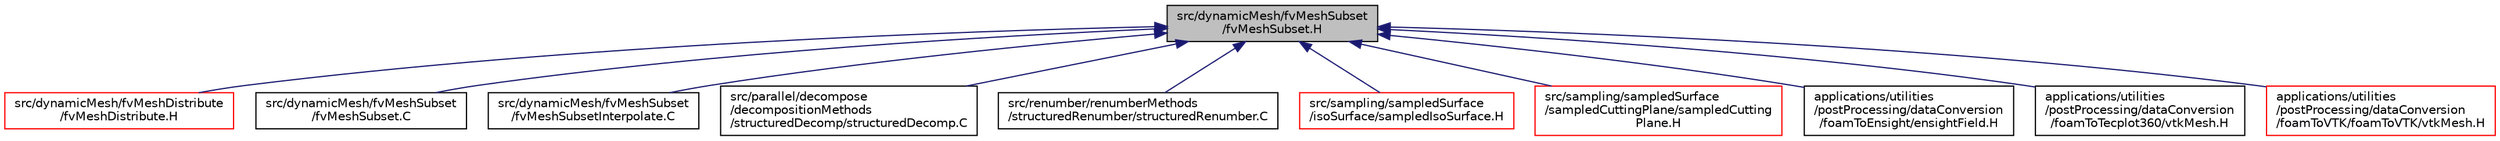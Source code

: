 digraph "src/dynamicMesh/fvMeshSubset/fvMeshSubset.H"
{
  bgcolor="transparent";
  edge [fontname="Helvetica",fontsize="10",labelfontname="Helvetica",labelfontsize="10"];
  node [fontname="Helvetica",fontsize="10",shape=record];
  Node309 [label="src/dynamicMesh/fvMeshSubset\l/fvMeshSubset.H",height=0.2,width=0.4,color="black", fillcolor="grey75", style="filled", fontcolor="black"];
  Node309 -> Node310 [dir="back",color="midnightblue",fontsize="10",style="solid",fontname="Helvetica"];
  Node310 [label="src/dynamicMesh/fvMeshDistribute\l/fvMeshDistribute.H",height=0.2,width=0.4,color="red",URL="$a00419.html"];
  Node309 -> Node335 [dir="back",color="midnightblue",fontsize="10",style="solid",fontname="Helvetica"];
  Node335 [label="src/dynamicMesh/fvMeshSubset\l/fvMeshSubset.C",height=0.2,width=0.4,color="black",URL="$a00425.html",tooltip="Post-processing mesh subset tool. Given the original mesh and the list of selected cells..."];
  Node309 -> Node336 [dir="back",color="midnightblue",fontsize="10",style="solid",fontname="Helvetica"];
  Node336 [label="src/dynamicMesh/fvMeshSubset\l/fvMeshSubsetInterpolate.C",height=0.2,width=0.4,color="black",URL="$a00431.html"];
  Node309 -> Node337 [dir="back",color="midnightblue",fontsize="10",style="solid",fontname="Helvetica"];
  Node337 [label="src/parallel/decompose\l/decompositionMethods\l/structuredDecomp/structuredDecomp.C",height=0.2,width=0.4,color="black",URL="$a13922.html"];
  Node309 -> Node338 [dir="back",color="midnightblue",fontsize="10",style="solid",fontname="Helvetica"];
  Node338 [label="src/renumber/renumberMethods\l/structuredRenumber/structuredRenumber.C",height=0.2,width=0.4,color="black",URL="$a14537.html"];
  Node309 -> Node339 [dir="back",color="midnightblue",fontsize="10",style="solid",fontname="Helvetica"];
  Node339 [label="src/sampling/sampledSurface\l/isoSurface/sampledIsoSurface.H",height=0.2,width=0.4,color="red",URL="$a15080.html"];
  Node309 -> Node342 [dir="back",color="midnightblue",fontsize="10",style="solid",fontname="Helvetica"];
  Node342 [label="src/sampling/sampledSurface\l/sampledCuttingPlane/sampledCutting\lPlane.H",height=0.2,width=0.4,color="red",URL="$a15098.html"];
  Node309 -> Node345 [dir="back",color="midnightblue",fontsize="10",style="solid",fontname="Helvetica"];
  Node345 [label="applications/utilities\l/postProcessing/dataConversion\l/foamToEnsight/ensightField.H",height=0.2,width=0.4,color="black",URL="$a19277.html"];
  Node309 -> Node346 [dir="back",color="midnightblue",fontsize="10",style="solid",fontname="Helvetica"];
  Node346 [label="applications/utilities\l/postProcessing/dataConversion\l/foamToTecplot360/vtkMesh.H",height=0.2,width=0.4,color="black",URL="$a41222.html"];
  Node309 -> Node347 [dir="back",color="midnightblue",fontsize="10",style="solid",fontname="Helvetica"];
  Node347 [label="applications/utilities\l/postProcessing/dataConversion\l/foamToVTK/foamToVTK/vtkMesh.H",height=0.2,width=0.4,color="red",URL="$a41225.html"];
}
